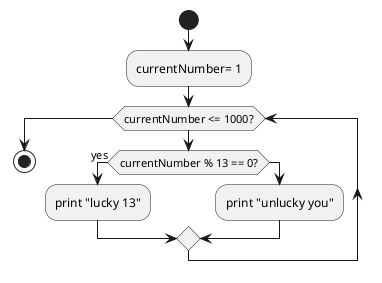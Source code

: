 @startuml
start
:currentNumber= 1;
while (currentNumber <= 1000?)
    if (currentNumber % 13 == 0?) then (yes)
        :print "lucky 13";
    else
        :print "unlucky you";
    endif
endwhile
stop
@enduml